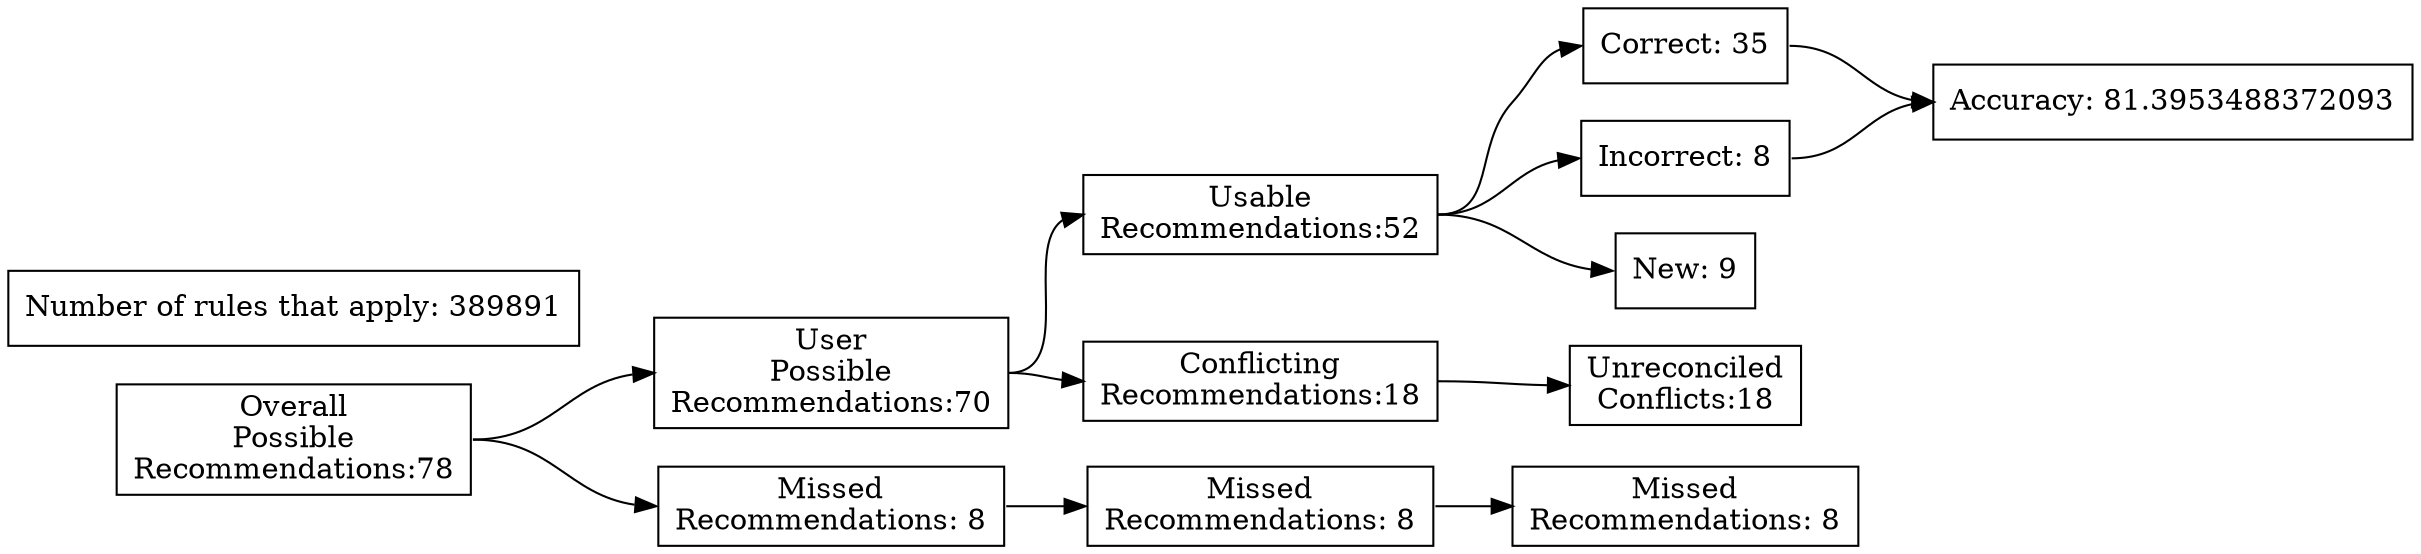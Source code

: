 digraph {
	graph [rankdir=LR]
	node [pos=r shape=box]
	edge [headport=w tailport=e]
		A [label="Overall
Possible
Recommendations:78"]
		B [label="User
Possible
Recommendations:70"]
		C [label="Missed
Recommendations: 8"]
		D [label="Usable
Recommendations:52"]
		E [label="Conflicting
Recommendations:18"]
		J [label="Missed
Recommendations: 8"]
		M [label="Unreconciled
Conflicts:18"]
		F [label="Correct: 35"]
		G [label="Incorrect: 8"]
		H [label="New: 9"]
		K [label="Missed
Recommendations: 8"]
		I [label="Accuracy: 81.3953488372093"]
		l [label="Number of rules that apply: 389891"]
			A -> B
			A -> C
			B -> D
			B -> E
			D -> F
			D -> G
			D -> H
			F -> I
			G -> I
			C -> J
			J -> K
			E -> M
}